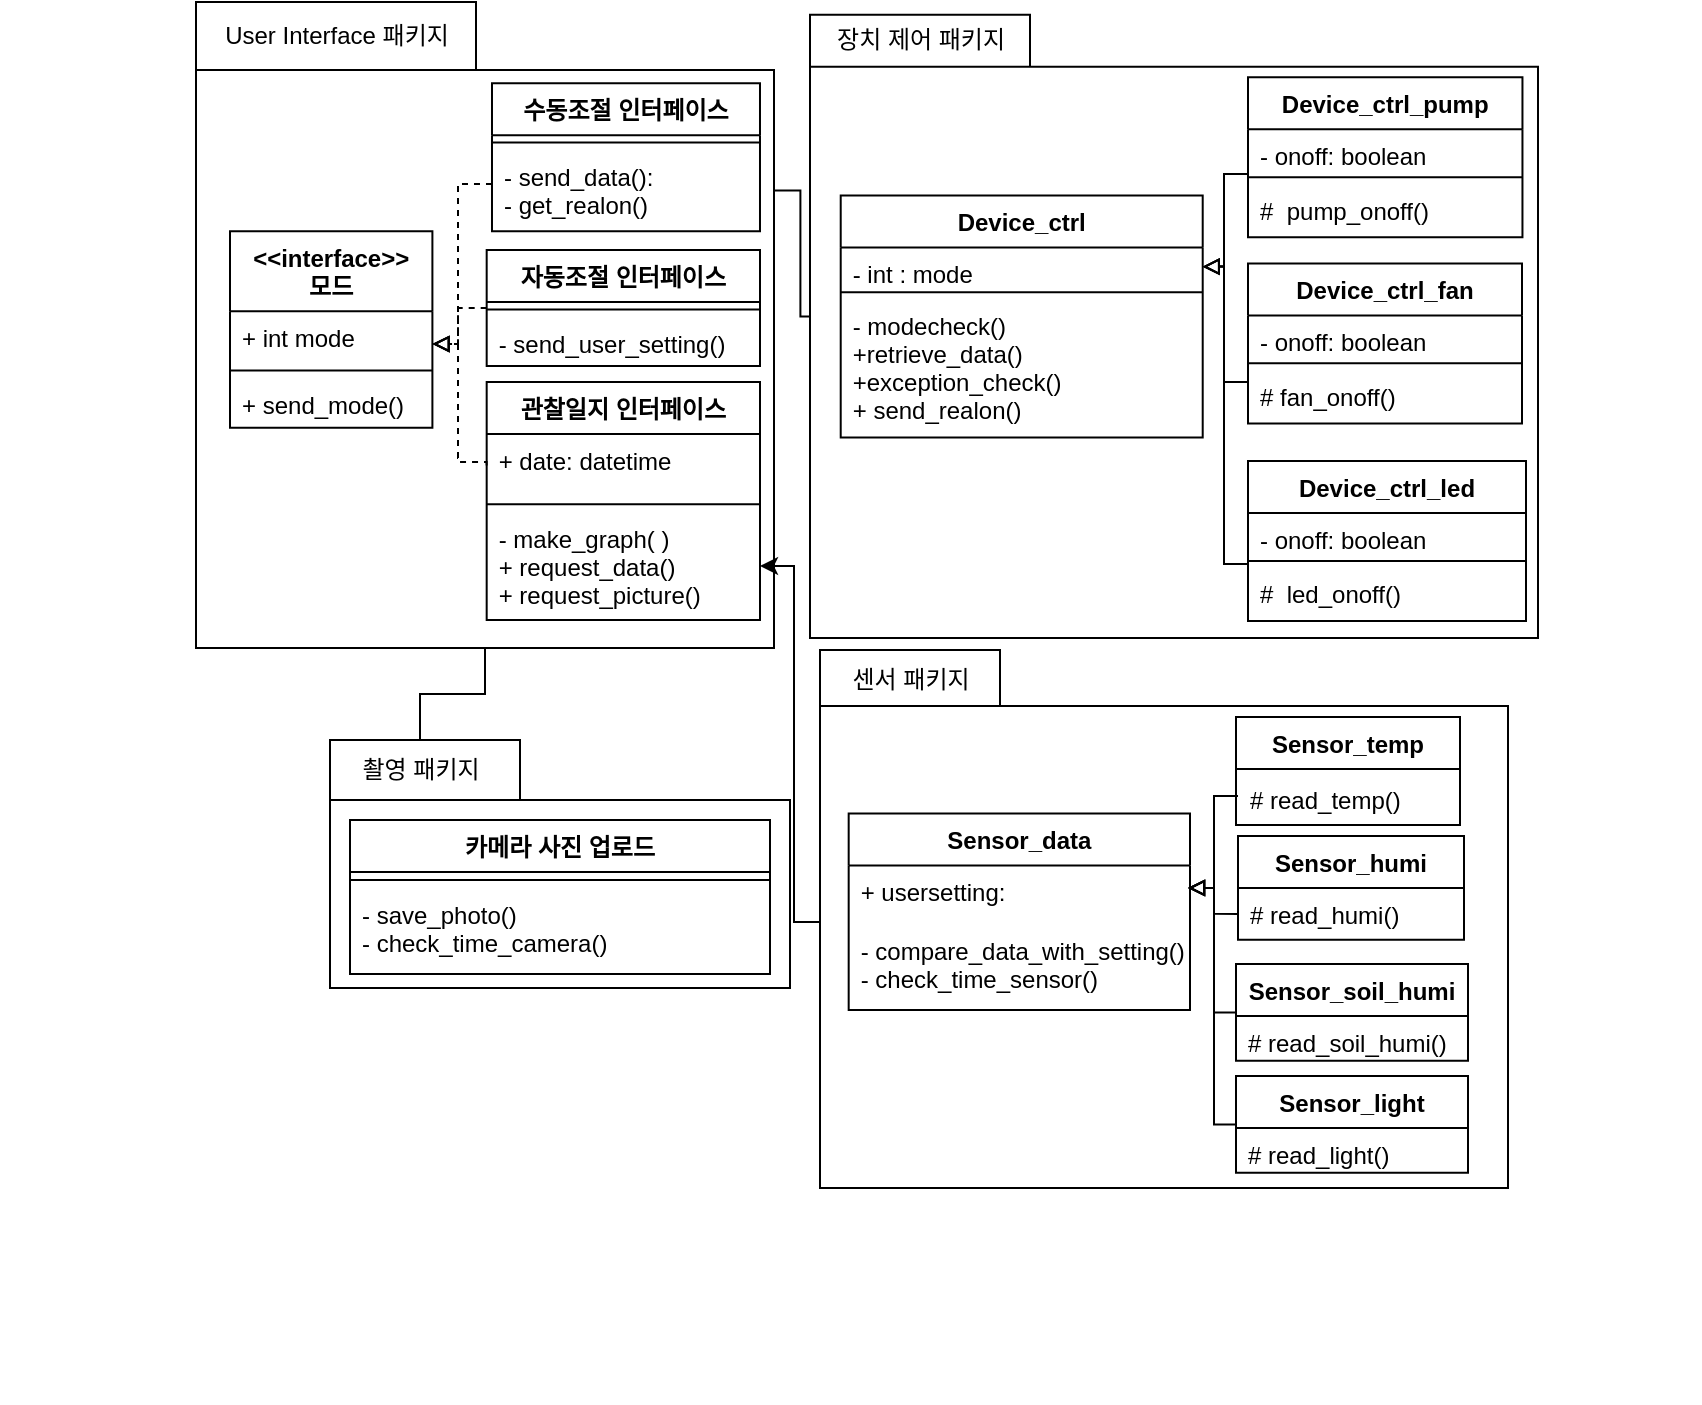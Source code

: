<mxfile version="20.7.4" type="github"><diagram id="fnLHk5_FQdHGoSxvLHbr" name="페이지-1"><mxGraphModel dx="4350" dy="515" grid="0" gridSize="10" guides="1" tooltips="1" connect="1" arrows="1" fold="1" page="1" pageScale="1" pageWidth="3300" pageHeight="4681" math="0" shadow="0"><root><mxCell id="0"/><mxCell id="1" parent="0"/><mxCell id="D5vVqQVgLM8rnLh1jBMB-72" value="" style="group" parent="1" vertex="1" connectable="0"><mxGeometry x="-1613" y="456" width="230" height="180" as="geometry"/></mxCell><mxCell id="D5vVqQVgLM8rnLh1jBMB-73" value="" style="shape=folder;fontStyle=1;spacingTop=10;tabWidth=95;tabHeight=30;tabPosition=left;html=1;" parent="D5vVqQVgLM8rnLh1jBMB-72" vertex="1"><mxGeometry width="230" height="124" as="geometry"/></mxCell><mxCell id="D5vVqQVgLM8rnLh1jBMB-74" value="카메라 사진 업로드" style="swimlane;fontStyle=1;align=center;verticalAlign=top;childLayout=stackLayout;horizontal=1;startSize=26;horizontalStack=0;resizeParent=1;resizeParentMax=0;resizeLast=0;collapsible=1;marginBottom=0;" parent="D5vVqQVgLM8rnLh1jBMB-72" vertex="1"><mxGeometry x="10" y="40" width="210" height="77" as="geometry"/></mxCell><mxCell id="D5vVqQVgLM8rnLh1jBMB-75" value="" style="line;strokeWidth=1;fillColor=none;align=left;verticalAlign=middle;spacingTop=-1;spacingLeft=3;spacingRight=3;rotatable=0;labelPosition=right;points=[];portConstraint=eastwest;strokeColor=inherit;" parent="D5vVqQVgLM8rnLh1jBMB-74" vertex="1"><mxGeometry y="26" width="210" height="8" as="geometry"/></mxCell><mxCell id="D5vVqQVgLM8rnLh1jBMB-76" value="- save_photo()&#10;- check_time_camera()&#10;" style="text;strokeColor=none;fillColor=none;align=left;verticalAlign=top;spacingLeft=4;spacingRight=4;overflow=hidden;rotatable=0;points=[[0,0.5],[1,0.5]];portConstraint=eastwest;" parent="D5vVqQVgLM8rnLh1jBMB-74" vertex="1"><mxGeometry y="34" width="210" height="43" as="geometry"/></mxCell><mxCell id="D5vVqQVgLM8rnLh1jBMB-77" value="촬영 패키지" style="text;html=1;align=center;verticalAlign=middle;resizable=0;points=[];autosize=1;strokeColor=none;fillColor=none;" parent="D5vVqQVgLM8rnLh1jBMB-72" vertex="1"><mxGeometry width="90" height="30" as="geometry"/></mxCell><mxCell id="Ux_mzPihkgH7S6a4n0nw-1" style="edgeStyle=orthogonalEdgeStyle;rounded=0;orthogonalLoop=1;jettySize=auto;html=1;endArrow=none;endFill=0;" parent="1" source="D5vVqQVgLM8rnLh1jBMB-89" target="D5vVqQVgLM8rnLh1jBMB-44" edge="1"><mxGeometry relative="1" as="geometry"/></mxCell><mxCell id="vbS9MfJy5DjZ6YqkpRvB-5" value="" style="group" parent="1" vertex="1" connectable="0"><mxGeometry x="-1373" y="91" width="445" height="331" as="geometry"/></mxCell><mxCell id="D5vVqQVgLM8rnLh1jBMB-31" value="" style="shape=folder;fontStyle=1;spacingTop=10;tabWidth=110;tabHeight=26;tabPosition=left;html=1;" parent="vbS9MfJy5DjZ6YqkpRvB-5" vertex="1"><mxGeometry y="2.4" width="364" height="311.6" as="geometry"/></mxCell><mxCell id="D5vVqQVgLM8rnLh1jBMB-44" value="Device_ctrl" style="swimlane;fontStyle=1;align=center;verticalAlign=top;childLayout=stackLayout;horizontal=1;startSize=26;horizontalStack=0;resizeParent=1;resizeParentMax=0;resizeLast=0;collapsible=1;marginBottom=0;" parent="vbS9MfJy5DjZ6YqkpRvB-5" vertex="1"><mxGeometry x="15.357" y="92.744" width="181" height="121.005" as="geometry"/></mxCell><mxCell id="D5vVqQVgLM8rnLh1jBMB-45" value="- int : mode&#10;" style="text;strokeColor=none;fillColor=none;align=left;verticalAlign=top;spacingLeft=4;spacingRight=4;overflow=hidden;rotatable=0;points=[[0,0.5],[1,0.5]];portConstraint=eastwest;" parent="D5vVqQVgLM8rnLh1jBMB-44" vertex="1"><mxGeometry y="26" width="181" height="19.188" as="geometry"/></mxCell><mxCell id="D5vVqQVgLM8rnLh1jBMB-46" value="" style="line;strokeWidth=1;fillColor=none;align=left;verticalAlign=middle;spacingTop=-1;spacingLeft=3;spacingRight=3;rotatable=0;labelPosition=right;points=[];portConstraint=eastwest;strokeColor=inherit;" parent="D5vVqQVgLM8rnLh1jBMB-44" vertex="1"><mxGeometry y="45.188" width="181" height="6.396" as="geometry"/></mxCell><mxCell id="D5vVqQVgLM8rnLh1jBMB-47" value="- modecheck()&#10;+retrieve_data()&#10;+exception_check()&#10;+ send_realon()" style="text;strokeColor=none;fillColor=none;align=left;verticalAlign=top;spacingLeft=4;spacingRight=4;overflow=hidden;rotatable=0;points=[[0,0.5],[1,0.5]];portConstraint=eastwest;" parent="D5vVqQVgLM8rnLh1jBMB-44" vertex="1"><mxGeometry y="51.585" width="181" height="69.42" as="geometry"/></mxCell><mxCell id="D5vVqQVgLM8rnLh1jBMB-48" value="장치 제어 패키지" style="text;html=1;align=center;verticalAlign=middle;resizable=0;points=[];autosize=1;strokeColor=none;fillColor=none;" parent="vbS9MfJy5DjZ6YqkpRvB-5" vertex="1"><mxGeometry width="110" height="30" as="geometry"/></mxCell><mxCell id="D5vVqQVgLM8rnLh1jBMB-43" style="edgeStyle=orthogonalEdgeStyle;rounded=0;orthogonalLoop=1;jettySize=auto;html=1;endArrow=block;endFill=0;entryX=1;entryY=0.5;entryDx=0;entryDy=0;" parent="vbS9MfJy5DjZ6YqkpRvB-5" source="D5vVqQVgLM8rnLh1jBMB-100" target="D5vVqQVgLM8rnLh1jBMB-45" edge="1"><mxGeometry relative="1" as="geometry"><mxPoint x="157.411" y="176.693" as="targetPoint"/><Array as="points"><mxPoint x="207" y="82"/><mxPoint x="207" y="128"/></Array><mxPoint x="257.232" y="144.713" as="sourcePoint"/></mxGeometry></mxCell><mxCell id="D5vVqQVgLM8rnLh1jBMB-35" style="edgeStyle=orthogonalEdgeStyle;rounded=0;orthogonalLoop=1;jettySize=auto;html=1;endArrow=block;endFill=0;entryX=1;entryY=0.5;entryDx=0;entryDy=0;" parent="vbS9MfJy5DjZ6YqkpRvB-5" source="D5vVqQVgLM8rnLh1jBMB-104" target="D5vVqQVgLM8rnLh1jBMB-45" edge="1"><mxGeometry relative="1" as="geometry"><mxPoint x="157.411" y="176.693" as="targetPoint"/><Array as="points"><mxPoint x="207" y="186"/><mxPoint x="207" y="128"/></Array><mxPoint x="257.232" y="205.476" as="sourcePoint"/></mxGeometry></mxCell><mxCell id="D5vVqQVgLM8rnLh1jBMB-42" style="edgeStyle=orthogonalEdgeStyle;rounded=0;orthogonalLoop=1;jettySize=auto;html=1;entryX=1;entryY=0.5;entryDx=0;entryDy=0;endArrow=block;endFill=0;" parent="vbS9MfJy5DjZ6YqkpRvB-5" source="D5vVqQVgLM8rnLh1jBMB-108" target="D5vVqQVgLM8rnLh1jBMB-45" edge="1"><mxGeometry relative="1" as="geometry"><mxPoint x="157.411" y="176.693" as="targetPoint"/><Array as="points"><mxPoint x="207" y="277"/><mxPoint x="207" y="128"/></Array><mxPoint x="257.232" y="280.63" as="sourcePoint"/></mxGeometry></mxCell><mxCell id="vbS9MfJy5DjZ6YqkpRvB-10" value="" style="group" parent="vbS9MfJy5DjZ6YqkpRvB-5" vertex="1" connectable="0"><mxGeometry x="257.23" y="33.58" width="175.77" height="285.04" as="geometry"/></mxCell><mxCell id="D5vVqQVgLM8rnLh1jBMB-100" value="Device_ctrl_pump" style="swimlane;fontStyle=1;align=center;verticalAlign=top;childLayout=stackLayout;horizontal=1;startSize=26;horizontalStack=0;resizeParent=1;resizeParentMax=0;resizeLast=0;collapsible=1;marginBottom=0;" parent="vbS9MfJy5DjZ6YqkpRvB-10" vertex="1"><mxGeometry x="-38.23" width="137.23" height="80.003" as="geometry"/></mxCell><mxCell id="D5vVqQVgLM8rnLh1jBMB-101" value="- onoff: boolean" style="text;strokeColor=none;fillColor=none;align=left;verticalAlign=top;spacingLeft=4;spacingRight=4;overflow=hidden;rotatable=0;points=[[0,0.5],[1,0.5]];portConstraint=eastwest;" parent="D5vVqQVgLM8rnLh1jBMB-100" vertex="1"><mxGeometry y="26" width="137.23" height="20.787" as="geometry"/></mxCell><mxCell id="D5vVqQVgLM8rnLh1jBMB-102" value="" style="line;strokeWidth=1;fillColor=none;align=left;verticalAlign=middle;spacingTop=-1;spacingLeft=3;spacingRight=3;rotatable=0;labelPosition=right;points=[];portConstraint=eastwest;strokeColor=inherit;" parent="D5vVqQVgLM8rnLh1jBMB-100" vertex="1"><mxGeometry y="46.787" width="137.23" height="6.396" as="geometry"/></mxCell><mxCell id="D5vVqQVgLM8rnLh1jBMB-103" value="#  pump_onoff()  " style="text;strokeColor=none;fillColor=none;align=left;verticalAlign=top;spacingLeft=4;spacingRight=4;overflow=hidden;rotatable=0;points=[[0,0.5],[1,0.5]];portConstraint=eastwest;" parent="D5vVqQVgLM8rnLh1jBMB-100" vertex="1"><mxGeometry y="53.183" width="137.23" height="26.82" as="geometry"/></mxCell><mxCell id="D5vVqQVgLM8rnLh1jBMB-104" value="Device_ctrl_fan" style="swimlane;fontStyle=1;align=center;verticalAlign=top;childLayout=stackLayout;horizontal=1;startSize=26;horizontalStack=0;resizeParent=1;resizeParentMax=0;resizeLast=0;collapsible=1;marginBottom=0;" parent="vbS9MfJy5DjZ6YqkpRvB-5" vertex="1"><mxGeometry x="219" y="126.7" width="137" height="80.003" as="geometry"/></mxCell><mxCell id="D5vVqQVgLM8rnLh1jBMB-105" value="- onoff: boolean" style="text;strokeColor=none;fillColor=none;align=left;verticalAlign=top;spacingLeft=4;spacingRight=4;overflow=hidden;rotatable=0;points=[[0,0.5],[1,0.5]];portConstraint=eastwest;" parent="D5vVqQVgLM8rnLh1jBMB-104" vertex="1"><mxGeometry y="26" width="137" height="20.787" as="geometry"/></mxCell><mxCell id="D5vVqQVgLM8rnLh1jBMB-106" value="" style="line;strokeWidth=1;fillColor=none;align=left;verticalAlign=middle;spacingTop=-1;spacingLeft=3;spacingRight=3;rotatable=0;labelPosition=right;points=[];portConstraint=eastwest;strokeColor=inherit;" parent="D5vVqQVgLM8rnLh1jBMB-104" vertex="1"><mxGeometry y="46.787" width="137" height="6.396" as="geometry"/></mxCell><mxCell id="D5vVqQVgLM8rnLh1jBMB-107" value="# fan_onoff()" style="text;strokeColor=none;fillColor=none;align=left;verticalAlign=top;spacingLeft=4;spacingRight=4;overflow=hidden;rotatable=0;points=[[0,0.5],[1,0.5]];portConstraint=eastwest;" parent="D5vVqQVgLM8rnLh1jBMB-104" vertex="1"><mxGeometry y="53.183" width="137" height="26.82" as="geometry"/></mxCell><mxCell id="D5vVqQVgLM8rnLh1jBMB-108" value="Device_ctrl_led" style="swimlane;fontStyle=1;align=center;verticalAlign=top;childLayout=stackLayout;horizontal=1;startSize=26;horizontalStack=0;resizeParent=1;resizeParentMax=0;resizeLast=0;collapsible=1;marginBottom=0;" parent="vbS9MfJy5DjZ6YqkpRvB-5" vertex="1"><mxGeometry x="219" y="225.46" width="139" height="80.003" as="geometry"/></mxCell><mxCell id="D5vVqQVgLM8rnLh1jBMB-109" value="- onoff: boolean" style="text;strokeColor=none;fillColor=none;align=left;verticalAlign=top;spacingLeft=4;spacingRight=4;overflow=hidden;rotatable=0;points=[[0,0.5],[1,0.5]];portConstraint=eastwest;" parent="D5vVqQVgLM8rnLh1jBMB-108" vertex="1"><mxGeometry y="26" width="139" height="20.787" as="geometry"/></mxCell><mxCell id="D5vVqQVgLM8rnLh1jBMB-110" value="" style="line;strokeWidth=1;fillColor=none;align=left;verticalAlign=middle;spacingTop=-1;spacingLeft=3;spacingRight=3;rotatable=0;labelPosition=right;points=[];portConstraint=eastwest;strokeColor=inherit;" parent="D5vVqQVgLM8rnLh1jBMB-108" vertex="1"><mxGeometry y="46.787" width="139" height="6.396" as="geometry"/></mxCell><mxCell id="D5vVqQVgLM8rnLh1jBMB-111" value="#  led_onoff() " style="text;strokeColor=none;fillColor=none;align=left;verticalAlign=top;spacingLeft=4;spacingRight=4;overflow=hidden;rotatable=0;points=[[0,0.5],[1,0.5]];portConstraint=eastwest;" parent="D5vVqQVgLM8rnLh1jBMB-108" vertex="1"><mxGeometry y="53.183" width="139" height="26.82" as="geometry"/></mxCell><mxCell id="vbS9MfJy5DjZ6YqkpRvB-6" value="" style="group" parent="1" vertex="1" connectable="0"><mxGeometry x="-1778" y="87" width="387" height="381" as="geometry"/></mxCell><mxCell id="D5vVqQVgLM8rnLh1jBMB-82" value="" style="shape=folder;fontStyle=1;spacingTop=10;tabWidth=140;tabHeight=34;tabPosition=left;html=1;" parent="vbS9MfJy5DjZ6YqkpRvB-6" vertex="1"><mxGeometry x="98" width="289" height="323" as="geometry"/></mxCell><mxCell id="D5vVqQVgLM8rnLh1jBMB-93" value="User Interface 패키지" style="text;html=1;align=center;verticalAlign=middle;resizable=0;points=[];autosize=1;strokeColor=none;fillColor=none;" parent="vbS9MfJy5DjZ6YqkpRvB-6" vertex="1"><mxGeometry x="98.0" y="2" width="140" height="30" as="geometry"/></mxCell><mxCell id="D5vVqQVgLM8rnLh1jBMB-95" value="&lt;&lt;interface&gt;&gt; &#10;모드" style="swimlane;fontStyle=1;align=center;verticalAlign=top;childLayout=stackLayout;horizontal=1;startSize=40;horizontalStack=0;resizeParent=1;resizeParentMax=0;resizeLast=0;collapsible=1;marginBottom=0;" parent="vbS9MfJy5DjZ6YqkpRvB-6" vertex="1"><mxGeometry x="114.998" y="114.58" width="101.2" height="98.308" as="geometry"/></mxCell><mxCell id="D5vVqQVgLM8rnLh1jBMB-96" value="+ int mode" style="text;strokeColor=none;fillColor=none;align=left;verticalAlign=top;spacingLeft=4;spacingRight=4;overflow=hidden;rotatable=0;points=[[0,0.5],[1,0.5]];portConstraint=eastwest;" parent="D5vVqQVgLM8rnLh1jBMB-95" vertex="1"><mxGeometry y="40" width="101.2" height="26" as="geometry"/></mxCell><mxCell id="D5vVqQVgLM8rnLh1jBMB-97" value="" style="line;strokeWidth=1;fillColor=none;align=left;verticalAlign=middle;spacingTop=-1;spacingLeft=3;spacingRight=3;rotatable=0;labelPosition=right;points=[];portConstraint=eastwest;strokeColor=inherit;" parent="D5vVqQVgLM8rnLh1jBMB-95" vertex="1"><mxGeometry y="66" width="101.2" height="7.398" as="geometry"/></mxCell><mxCell id="D5vVqQVgLM8rnLh1jBMB-98" value="+ send_mode()" style="text;strokeColor=none;fillColor=none;align=left;verticalAlign=top;spacingLeft=4;spacingRight=4;overflow=hidden;rotatable=0;points=[[0,0.5],[1,0.5]];portConstraint=eastwest;" parent="D5vVqQVgLM8rnLh1jBMB-95" vertex="1"><mxGeometry y="73.398" width="101.2" height="24.91" as="geometry"/></mxCell><mxCell id="XEL3eL0CKTXrZBdcjiRQ-2" style="edgeStyle=orthogonalEdgeStyle;rounded=0;orthogonalLoop=1;jettySize=auto;html=1;dashed=1;endArrow=block;endFill=0;" edge="1" parent="vbS9MfJy5DjZ6YqkpRvB-6" source="D5vVqQVgLM8rnLh1jBMB-90" target="D5vVqQVgLM8rnLh1jBMB-96"><mxGeometry relative="1" as="geometry"><Array as="points"><mxPoint x="229" y="153"/><mxPoint x="229" y="171"/></Array></mxGeometry></mxCell><mxCell id="D5vVqQVgLM8rnLh1jBMB-90" value="자동조절 인터페이스" style="swimlane;fontStyle=1;align=center;verticalAlign=top;childLayout=stackLayout;horizontal=1;startSize=26;horizontalStack=0;resizeParent=1;resizeParentMax=0;resizeLast=0;collapsible=1;marginBottom=0;" parent="vbS9MfJy5DjZ6YqkpRvB-6" vertex="1"><mxGeometry x="243.34" y="124" width="136.66" height="57.998" as="geometry"/></mxCell><mxCell id="D5vVqQVgLM8rnLh1jBMB-91" value="" style="line;strokeWidth=1;fillColor=none;align=left;verticalAlign=middle;spacingTop=-1;spacingLeft=3;spacingRight=3;rotatable=0;labelPosition=right;points=[];portConstraint=eastwest;strokeColor=inherit;" parent="D5vVqQVgLM8rnLh1jBMB-90" vertex="1"><mxGeometry y="26" width="136.66" height="7.398" as="geometry"/></mxCell><mxCell id="D5vVqQVgLM8rnLh1jBMB-92" value="- send_user_setting()" style="text;strokeColor=none;fillColor=none;align=left;verticalAlign=top;spacingLeft=4;spacingRight=4;overflow=hidden;rotatable=0;points=[[0,0.5],[1,0.5]];portConstraint=eastwest;" parent="D5vVqQVgLM8rnLh1jBMB-90" vertex="1"><mxGeometry y="33.398" width="136.66" height="24.6" as="geometry"/></mxCell><mxCell id="D5vVqQVgLM8rnLh1jBMB-83" value="관찰일지 인터페이스" style="swimlane;fontStyle=1;align=center;verticalAlign=top;childLayout=stackLayout;horizontal=1;startSize=26;horizontalStack=0;resizeParent=1;resizeParentMax=0;resizeLast=0;collapsible=1;marginBottom=0;" parent="vbS9MfJy5DjZ6YqkpRvB-6" vertex="1"><mxGeometry x="243.34" y="190" width="136.66" height="119.0" as="geometry"/></mxCell><mxCell id="D5vVqQVgLM8rnLh1jBMB-84" value="+ date: datetime&#10;" style="text;strokeColor=none;fillColor=none;align=left;verticalAlign=top;spacingLeft=4;spacingRight=4;overflow=hidden;rotatable=0;points=[[0,0.5],[1,0.5]];portConstraint=eastwest;" parent="D5vVqQVgLM8rnLh1jBMB-83" vertex="1"><mxGeometry y="26" width="136.66" height="31.442" as="geometry"/></mxCell><mxCell id="D5vVqQVgLM8rnLh1jBMB-85" value="" style="line;strokeWidth=1;fillColor=none;align=left;verticalAlign=middle;spacingTop=-1;spacingLeft=3;spacingRight=3;rotatable=0;labelPosition=right;points=[];portConstraint=eastwest;strokeColor=inherit;" parent="D5vVqQVgLM8rnLh1jBMB-83" vertex="1"><mxGeometry y="57.442" width="136.66" height="7.398" as="geometry"/></mxCell><mxCell id="D5vVqQVgLM8rnLh1jBMB-86" value="- make_graph( )&#10;+ request_data() &#10;+ request_picture()" style="text;strokeColor=none;fillColor=none;align=left;verticalAlign=top;spacingLeft=4;spacingRight=4;overflow=hidden;rotatable=0;points=[[0,0.5],[1,0.5]];portConstraint=eastwest;" parent="D5vVqQVgLM8rnLh1jBMB-83" vertex="1"><mxGeometry y="64.84" width="136.66" height="54.16" as="geometry"/></mxCell><mxCell id="XEL3eL0CKTXrZBdcjiRQ-3" style="edgeStyle=orthogonalEdgeStyle;rounded=0;orthogonalLoop=1;jettySize=auto;html=1;dashed=1;endArrow=block;endFill=0;entryX=1.001;entryY=0.632;entryDx=0;entryDy=0;entryPerimeter=0;" edge="1" parent="vbS9MfJy5DjZ6YqkpRvB-6" source="D5vVqQVgLM8rnLh1jBMB-89" target="D5vVqQVgLM8rnLh1jBMB-96"><mxGeometry relative="1" as="geometry"><Array as="points"><mxPoint x="229" y="91"/><mxPoint x="229" y="171"/></Array></mxGeometry></mxCell><mxCell id="XEL3eL0CKTXrZBdcjiRQ-12" style="edgeStyle=orthogonalEdgeStyle;rounded=0;orthogonalLoop=1;jettySize=auto;html=1;exitX=0;exitY=0.5;exitDx=0;exitDy=0;startArrow=none;startFill=0;endArrow=block;endFill=0;dashed=1;" edge="1" parent="vbS9MfJy5DjZ6YqkpRvB-6" source="D5vVqQVgLM8rnLh1jBMB-84" target="D5vVqQVgLM8rnLh1jBMB-96"><mxGeometry relative="1" as="geometry"><Array as="points"><mxPoint x="243" y="230"/><mxPoint x="230" y="230"/><mxPoint x="230" y="228"/><mxPoint x="229" y="228"/><mxPoint x="229" y="171"/></Array></mxGeometry></mxCell><mxCell id="D5vVqQVgLM8rnLh1jBMB-87" value="수동조절 인터페이스" style="swimlane;fontStyle=1;align=center;verticalAlign=top;childLayout=stackLayout;horizontal=1;startSize=26;horizontalStack=0;resizeParent=1;resizeParentMax=0;resizeLast=0;collapsible=1;marginBottom=0;" parent="vbS9MfJy5DjZ6YqkpRvB-6" vertex="1"><mxGeometry x="245.996" y="40.58" width="134" height="73.998" as="geometry"/></mxCell><mxCell id="D5vVqQVgLM8rnLh1jBMB-88" value="" style="line;strokeWidth=1;fillColor=none;align=left;verticalAlign=middle;spacingTop=-1;spacingLeft=3;spacingRight=3;rotatable=0;labelPosition=right;points=[];portConstraint=eastwest;strokeColor=inherit;" parent="D5vVqQVgLM8rnLh1jBMB-87" vertex="1"><mxGeometry y="26" width="134" height="7.398" as="geometry"/></mxCell><mxCell id="D5vVqQVgLM8rnLh1jBMB-89" value="- send_data():&#10;- get_realon()" style="text;strokeColor=none;fillColor=none;align=left;verticalAlign=top;spacingLeft=4;spacingRight=4;overflow=hidden;rotatable=0;points=[[0,0.5],[1,0.5]];portConstraint=eastwest;" parent="D5vVqQVgLM8rnLh1jBMB-87" vertex="1"><mxGeometry y="33.398" width="134" height="40.6" as="geometry"/></mxCell><mxCell id="D5vVqQVgLM8rnLh1jBMB-80" style="edgeStyle=orthogonalEdgeStyle;rounded=0;orthogonalLoop=1;jettySize=auto;html=1;exitX=0;exitY=0.5;exitDx=0;exitDy=0;endArrow=classic;endFill=1;" parent="1" source="D5vVqQVgLM8rnLh1jBMB-64" target="D5vVqQVgLM8rnLh1jBMB-86" edge="1"><mxGeometry relative="1" as="geometry"><mxPoint x="-1105" y="669" as="targetPoint"/><mxPoint x="-1105" y="603.0" as="sourcePoint"/><Array as="points"><mxPoint x="-1381" y="547"/><mxPoint x="-1381" y="369"/></Array></mxGeometry></mxCell><mxCell id="vbS9MfJy5DjZ6YqkpRvB-7" value="" style="group" parent="1" vertex="1" connectable="0"><mxGeometry x="-1324" y="461" width="311.995" height="326.14" as="geometry"/></mxCell><mxCell id="D5vVqQVgLM8rnLh1jBMB-126" value="" style="line;strokeWidth=1;fillColor=none;align=left;verticalAlign=middle;spacingTop=-1;spacingLeft=3;spacingRight=3;rotatable=0;labelPosition=right;points=[];portConstraint=eastwest;strokeColor=inherit;container=0;" parent="vbS9MfJy5DjZ6YqkpRvB-7" vertex="1"><mxGeometry x="0.005" y="296.807" width="142.995" height="6.902" as="geometry"/></mxCell><mxCell id="D5vVqQVgLM8rnLh1jBMB-50" value="" style="shape=folder;fontStyle=1;spacingTop=10;tabWidth=90;tabHeight=28;tabPosition=left;html=1;container=0;" parent="vbS9MfJy5DjZ6YqkpRvB-7" vertex="1"><mxGeometry x="-44" y="-50" width="344" height="269" as="geometry"/></mxCell><mxCell id="D5vVqQVgLM8rnLh1jBMB-63" value="Sensor_data" style="swimlane;fontStyle=1;align=center;verticalAlign=top;childLayout=stackLayout;horizontal=1;startSize=26;horizontalStack=0;resizeParent=1;resizeParentMax=0;resizeLast=0;collapsible=1;marginBottom=0;container=0;" parent="vbS9MfJy5DjZ6YqkpRvB-7" vertex="1"><mxGeometry x="-29.66" y="31.71" width="170.66" height="98.29" as="geometry"/></mxCell><mxCell id="D5vVqQVgLM8rnLh1jBMB-71" value="센서 패키지" style="text;html=1;align=center;verticalAlign=middle;resizable=0;points=[];autosize=1;strokeColor=none;fillColor=none;container=0;" parent="vbS9MfJy5DjZ6YqkpRvB-7" vertex="1"><mxGeometry x="-44" y="-50" width="90" height="30" as="geometry"/></mxCell><mxCell id="D5vVqQVgLM8rnLh1jBMB-64" value="+ usersetting:" style="text;strokeColor=none;fillColor=none;align=left;verticalAlign=top;spacingLeft=4;spacingRight=4;overflow=hidden;rotatable=0;points=[[0,0.5],[1,0.5]];portConstraint=eastwest;container=0;" parent="vbS9MfJy5DjZ6YqkpRvB-7" vertex="1"><mxGeometry x="-29.66" y="57.71" width="169.66" height="22.51" as="geometry"/></mxCell><mxCell id="D5vVqQVgLM8rnLh1jBMB-65" value="" style="line;strokeWidth=1;fillColor=none;align=left;verticalAlign=middle;spacingTop=-1;spacingLeft=3;spacingRight=3;rotatable=0;labelPosition=right;points=[];portConstraint=eastwest;strokeColor=inherit;container=0;" parent="vbS9MfJy5DjZ6YqkpRvB-7" vertex="1"><mxGeometry x="-29.66" y="80.23" width="172.66" height="6.93" as="geometry"/></mxCell><mxCell id="D5vVqQVgLM8rnLh1jBMB-66" value="- compare_data_with_setting()&#10;- check_time_sensor()" style="text;strokeColor=none;fillColor=none;align=left;verticalAlign=top;spacingLeft=4;spacingRight=4;overflow=hidden;rotatable=0;points=[[0,0.5],[1,0.5]];portConstraint=eastwest;container=0;" parent="vbS9MfJy5DjZ6YqkpRvB-7" vertex="1"><mxGeometry x="-29.66" y="87.15" width="174.66" height="44.85" as="geometry"/></mxCell><mxCell id="D5vVqQVgLM8rnLh1jBMB-112" value="Sensor_temp" style="swimlane;fontStyle=1;align=center;verticalAlign=top;childLayout=stackLayout;horizontal=1;startSize=26;horizontalStack=0;resizeParent=1;resizeParentMax=0;resizeLast=0;collapsible=1;marginBottom=0;container=0;" parent="vbS9MfJy5DjZ6YqkpRvB-7" vertex="1"><mxGeometry x="164" y="-16.5" width="112" height="54" as="geometry"/></mxCell><mxCell id="D5vVqQVgLM8rnLh1jBMB-116" value="Sensor_humi" style="swimlane;fontStyle=1;align=center;verticalAlign=top;childLayout=stackLayout;horizontal=1;startSize=26;horizontalStack=0;resizeParent=1;resizeParentMax=0;resizeLast=0;collapsible=1;marginBottom=0;container=0;" parent="vbS9MfJy5DjZ6YqkpRvB-7" vertex="1"><mxGeometry x="165" y="43" width="113" height="51.882" as="geometry"/></mxCell><mxCell id="D5vVqQVgLM8rnLh1jBMB-119" value="# read_humi()" style="text;strokeColor=none;fillColor=none;align=left;verticalAlign=top;spacingLeft=4;spacingRight=4;overflow=hidden;rotatable=0;points=[[0,0.5],[1,0.5]];portConstraint=eastwest;container=0;" parent="D5vVqQVgLM8rnLh1jBMB-116" vertex="1"><mxGeometry y="26" width="113" height="25.882" as="geometry"/></mxCell><mxCell id="D5vVqQVgLM8rnLh1jBMB-120" value="Sensor_soil_humi" style="swimlane;fontStyle=1;align=center;verticalAlign=top;childLayout=stackLayout;horizontal=1;startSize=26;horizontalStack=0;resizeParent=1;resizeParentMax=0;resizeLast=0;collapsible=1;marginBottom=0;container=0;" parent="vbS9MfJy5DjZ6YqkpRvB-7" vertex="1"><mxGeometry x="164" y="107" width="116" height="48.43" as="geometry"/></mxCell><mxCell id="D5vVqQVgLM8rnLh1jBMB-123" value="# read_soil_humi()" style="text;strokeColor=none;fillColor=none;align=left;verticalAlign=top;spacingLeft=4;spacingRight=4;overflow=hidden;rotatable=0;points=[[0,0.5],[1,0.5]];portConstraint=eastwest;container=0;" parent="D5vVqQVgLM8rnLh1jBMB-120" vertex="1"><mxGeometry y="26" width="116" height="22.43" as="geometry"/></mxCell><mxCell id="D5vVqQVgLM8rnLh1jBMB-124" value="Sensor_light" style="swimlane;fontStyle=1;align=center;verticalAlign=top;childLayout=stackLayout;horizontal=1;startSize=26;horizontalStack=0;resizeParent=1;resizeParentMax=0;resizeLast=0;collapsible=1;marginBottom=0;container=0;" parent="vbS9MfJy5DjZ6YqkpRvB-7" vertex="1"><mxGeometry x="164" y="163" width="116" height="48.431" as="geometry"/></mxCell><mxCell id="D5vVqQVgLM8rnLh1jBMB-127" value="# read_light()" style="text;strokeColor=none;fillColor=none;align=left;verticalAlign=top;spacingLeft=4;spacingRight=4;overflow=hidden;rotatable=0;points=[[0,0.5],[1,0.5]];portConstraint=eastwest;container=0;" parent="D5vVqQVgLM8rnLh1jBMB-124" vertex="1"><mxGeometry y="26" width="116" height="22.431" as="geometry"/></mxCell><mxCell id="D5vVqQVgLM8rnLh1jBMB-114" value="" style="line;strokeWidth=1;fillColor=none;align=left;verticalAlign=middle;spacingTop=-1;spacingLeft=3;spacingRight=3;rotatable=0;labelPosition=right;points=[];portConstraint=eastwest;strokeColor=inherit;container=0;" parent="vbS9MfJy5DjZ6YqkpRvB-7" vertex="1"><mxGeometry x="169" y="32.336" width="142.995" height="6.902" as="geometry"/></mxCell><mxCell id="D5vVqQVgLM8rnLh1jBMB-115" value="# read_temp()" style="text;strokeColor=none;fillColor=none;align=left;verticalAlign=top;spacingLeft=4;spacingRight=4;overflow=hidden;rotatable=0;points=[[0,0.5],[1,0.5]];portConstraint=eastwest;container=0;" parent="vbS9MfJy5DjZ6YqkpRvB-7" vertex="1"><mxGeometry x="165" y="11.618" width="142.995" height="25.882" as="geometry"/></mxCell><mxCell id="D5vVqQVgLM8rnLh1jBMB-118" value="" style="line;strokeWidth=1;fillColor=none;align=left;verticalAlign=middle;spacingTop=-1;spacingLeft=3;spacingRight=3;rotatable=0;labelPosition=right;points=[];portConstraint=eastwest;strokeColor=inherit;container=0;" parent="vbS9MfJy5DjZ6YqkpRvB-7" vertex="1"><mxGeometry x="169" y="114.297" width="142.995" height="6.902" as="geometry"/></mxCell><mxCell id="D5vVqQVgLM8rnLh1jBMB-122" value="" style="line;strokeWidth=1;fillColor=none;align=left;verticalAlign=middle;spacingTop=-1;spacingLeft=3;spacingRight=3;rotatable=0;labelPosition=right;points=[];portConstraint=eastwest;strokeColor=inherit;container=0;" parent="vbS9MfJy5DjZ6YqkpRvB-7" vertex="1"><mxGeometry x="169" y="198.846" width="142.995" height="6.902" as="geometry"/></mxCell><mxCell id="XEL3eL0CKTXrZBdcjiRQ-8" style="edgeStyle=orthogonalEdgeStyle;rounded=0;orthogonalLoop=1;jettySize=auto;html=1;entryX=1;entryY=0.5;entryDx=0;entryDy=0;endArrow=block;endFill=0;" edge="1" parent="vbS9MfJy5DjZ6YqkpRvB-7" source="D5vVqQVgLM8rnLh1jBMB-115" target="D5vVqQVgLM8rnLh1jBMB-64"><mxGeometry relative="1" as="geometry"><Array as="points"><mxPoint x="153" y="23"/><mxPoint x="153" y="69"/></Array></mxGeometry></mxCell><mxCell id="XEL3eL0CKTXrZBdcjiRQ-9" style="edgeStyle=orthogonalEdgeStyle;rounded=0;orthogonalLoop=1;jettySize=auto;html=1;exitX=0;exitY=0.5;exitDx=0;exitDy=0;startArrow=none;startFill=0;endArrow=block;endFill=0;" edge="1" parent="vbS9MfJy5DjZ6YqkpRvB-7" source="D5vVqQVgLM8rnLh1jBMB-119" target="D5vVqQVgLM8rnLh1jBMB-64"><mxGeometry relative="1" as="geometry"><Array as="points"><mxPoint x="153" y="82"/><mxPoint x="153" y="69"/></Array></mxGeometry></mxCell><mxCell id="XEL3eL0CKTXrZBdcjiRQ-10" style="edgeStyle=orthogonalEdgeStyle;rounded=0;orthogonalLoop=1;jettySize=auto;html=1;exitX=0;exitY=0.5;exitDx=0;exitDy=0;startArrow=none;startFill=0;endArrow=block;endFill=0;" edge="1" parent="vbS9MfJy5DjZ6YqkpRvB-7" source="D5vVqQVgLM8rnLh1jBMB-120" target="D5vVqQVgLM8rnLh1jBMB-64"><mxGeometry relative="1" as="geometry"><Array as="points"><mxPoint x="153" y="131"/><mxPoint x="153" y="69"/></Array></mxGeometry></mxCell><mxCell id="XEL3eL0CKTXrZBdcjiRQ-11" style="edgeStyle=orthogonalEdgeStyle;rounded=0;orthogonalLoop=1;jettySize=auto;html=1;exitX=0;exitY=0.5;exitDx=0;exitDy=0;startArrow=none;startFill=0;endArrow=block;endFill=0;" edge="1" parent="vbS9MfJy5DjZ6YqkpRvB-7" source="D5vVqQVgLM8rnLh1jBMB-124" target="D5vVqQVgLM8rnLh1jBMB-64"><mxGeometry relative="1" as="geometry"><Array as="points"><mxPoint x="153" y="187"/><mxPoint x="153" y="69"/></Array></mxGeometry></mxCell><mxCell id="XEL3eL0CKTXrZBdcjiRQ-6" style="edgeStyle=orthogonalEdgeStyle;rounded=0;orthogonalLoop=1;jettySize=auto;html=1;entryX=0.5;entryY=1;entryDx=0;entryDy=0;entryPerimeter=0;endArrow=none;endFill=0;" edge="1" parent="1" source="D5vVqQVgLM8rnLh1jBMB-77" target="D5vVqQVgLM8rnLh1jBMB-82"><mxGeometry relative="1" as="geometry"/></mxCell></root></mxGraphModel></diagram></mxfile>